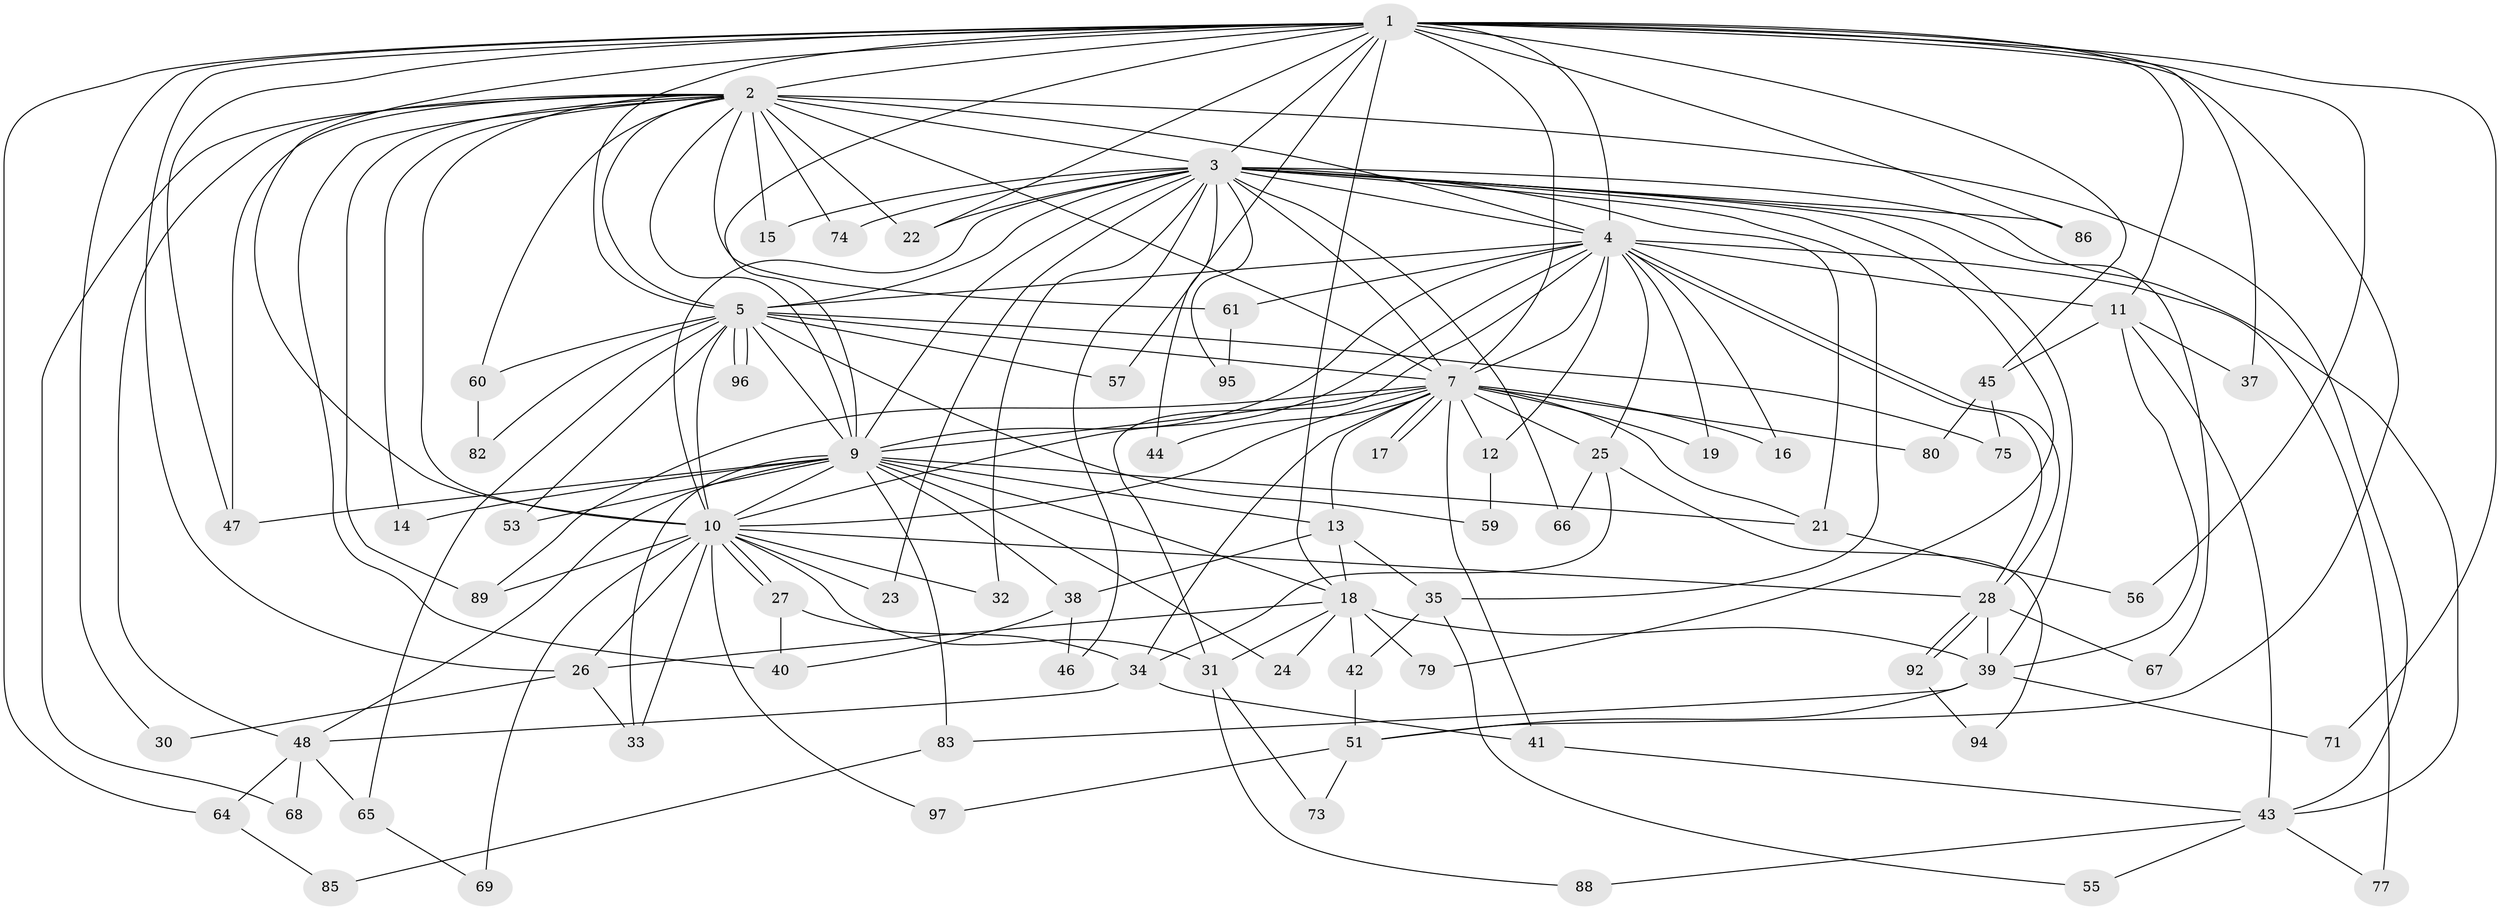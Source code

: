 // original degree distribution, {23: 0.02, 14: 0.01, 15: 0.01, 21: 0.01, 19: 0.03, 17: 0.01, 20: 0.01, 7: 0.04, 3: 0.16, 6: 0.02, 2: 0.55, 9: 0.01, 4: 0.07, 5: 0.05}
// Generated by graph-tools (version 1.1) at 2025/38/02/21/25 10:38:53]
// undirected, 75 vertices, 179 edges
graph export_dot {
graph [start="1"]
  node [color=gray90,style=filled];
  1 [super="+20"];
  2 [super="+8"];
  3 [super="+6"];
  4 [super="+93"];
  5 [super="+63"];
  7 [super="+36"];
  9 [super="+62"];
  10 [super="+78"];
  11;
  12;
  13 [super="+29"];
  14;
  15;
  16;
  17;
  18 [super="+98"];
  19;
  21 [super="+70"];
  22 [super="+72"];
  23;
  24;
  25;
  26 [super="+52"];
  27;
  28;
  30;
  31 [super="+91"];
  32;
  33 [super="+50"];
  34 [super="+81"];
  35;
  37;
  38;
  39 [super="+87"];
  40 [super="+76"];
  41 [super="+58"];
  42;
  43 [super="+49"];
  44;
  45;
  46;
  47 [super="+99"];
  48 [super="+100"];
  51 [super="+54"];
  53;
  55;
  56;
  57;
  59;
  60;
  61 [super="+84"];
  64;
  65;
  66;
  67;
  68;
  69;
  71;
  73;
  74;
  75;
  77;
  79;
  80;
  82;
  83;
  85;
  86;
  88;
  89 [super="+90"];
  92;
  94;
  95;
  96;
  97;
  1 -- 2 [weight=2];
  1 -- 3 [weight=2];
  1 -- 4;
  1 -- 5;
  1 -- 7 [weight=2];
  1 -- 9;
  1 -- 10;
  1 -- 11 [weight=2];
  1 -- 18;
  1 -- 22;
  1 -- 26;
  1 -- 30;
  1 -- 37;
  1 -- 45;
  1 -- 47;
  1 -- 56;
  1 -- 57;
  1 -- 71;
  1 -- 86;
  1 -- 64;
  1 -- 51;
  2 -- 3 [weight=4];
  2 -- 4 [weight=3];
  2 -- 5 [weight=2];
  2 -- 7 [weight=2];
  2 -- 9 [weight=2];
  2 -- 10 [weight=2];
  2 -- 22;
  2 -- 48;
  2 -- 68;
  2 -- 74;
  2 -- 89;
  2 -- 14;
  2 -- 15;
  2 -- 40;
  2 -- 43;
  2 -- 47;
  2 -- 60;
  2 -- 61;
  3 -- 4 [weight=2];
  3 -- 5 [weight=2];
  3 -- 7 [weight=2];
  3 -- 9 [weight=2];
  3 -- 10 [weight=2];
  3 -- 15;
  3 -- 21;
  3 -- 35;
  3 -- 46;
  3 -- 66;
  3 -- 67;
  3 -- 74;
  3 -- 79;
  3 -- 86;
  3 -- 23;
  3 -- 95;
  3 -- 32;
  3 -- 39;
  3 -- 44;
  3 -- 43;
  3 -- 22;
  4 -- 5;
  4 -- 7;
  4 -- 9;
  4 -- 10;
  4 -- 11;
  4 -- 12;
  4 -- 16;
  4 -- 19;
  4 -- 25;
  4 -- 28;
  4 -- 28;
  4 -- 31;
  4 -- 61 [weight=2];
  4 -- 77;
  5 -- 7 [weight=2];
  5 -- 9;
  5 -- 10;
  5 -- 53;
  5 -- 57;
  5 -- 59;
  5 -- 60;
  5 -- 65;
  5 -- 75;
  5 -- 82;
  5 -- 96;
  5 -- 96;
  7 -- 9;
  7 -- 10;
  7 -- 12;
  7 -- 13;
  7 -- 16;
  7 -- 17;
  7 -- 17;
  7 -- 19;
  7 -- 21;
  7 -- 25;
  7 -- 34;
  7 -- 44;
  7 -- 80;
  7 -- 89;
  7 -- 41;
  9 -- 10;
  9 -- 13 [weight=2];
  9 -- 14;
  9 -- 18;
  9 -- 24;
  9 -- 38;
  9 -- 53;
  9 -- 83;
  9 -- 21;
  9 -- 48;
  9 -- 47;
  9 -- 33;
  10 -- 23;
  10 -- 26;
  10 -- 27;
  10 -- 27;
  10 -- 31;
  10 -- 32;
  10 -- 33;
  10 -- 69;
  10 -- 97;
  10 -- 89;
  10 -- 28;
  11 -- 37;
  11 -- 39;
  11 -- 43;
  11 -- 45;
  12 -- 59;
  13 -- 35;
  13 -- 38;
  13 -- 18;
  18 -- 24;
  18 -- 42;
  18 -- 79;
  18 -- 39;
  18 -- 26;
  18 -- 31;
  21 -- 56;
  25 -- 34;
  25 -- 66;
  25 -- 94;
  26 -- 30;
  26 -- 33;
  27 -- 40;
  27 -- 34;
  28 -- 67;
  28 -- 92;
  28 -- 92;
  28 -- 39;
  31 -- 73;
  31 -- 88;
  34 -- 41;
  34 -- 48;
  35 -- 42;
  35 -- 55;
  38 -- 46;
  38 -- 40;
  39 -- 51;
  39 -- 71;
  39 -- 83;
  41 -- 43;
  42 -- 51;
  43 -- 55;
  43 -- 77;
  43 -- 88;
  45 -- 75;
  45 -- 80;
  48 -- 64;
  48 -- 65;
  48 -- 68;
  51 -- 73;
  51 -- 97;
  60 -- 82;
  61 -- 95;
  64 -- 85;
  65 -- 69;
  83 -- 85;
  92 -- 94;
}
